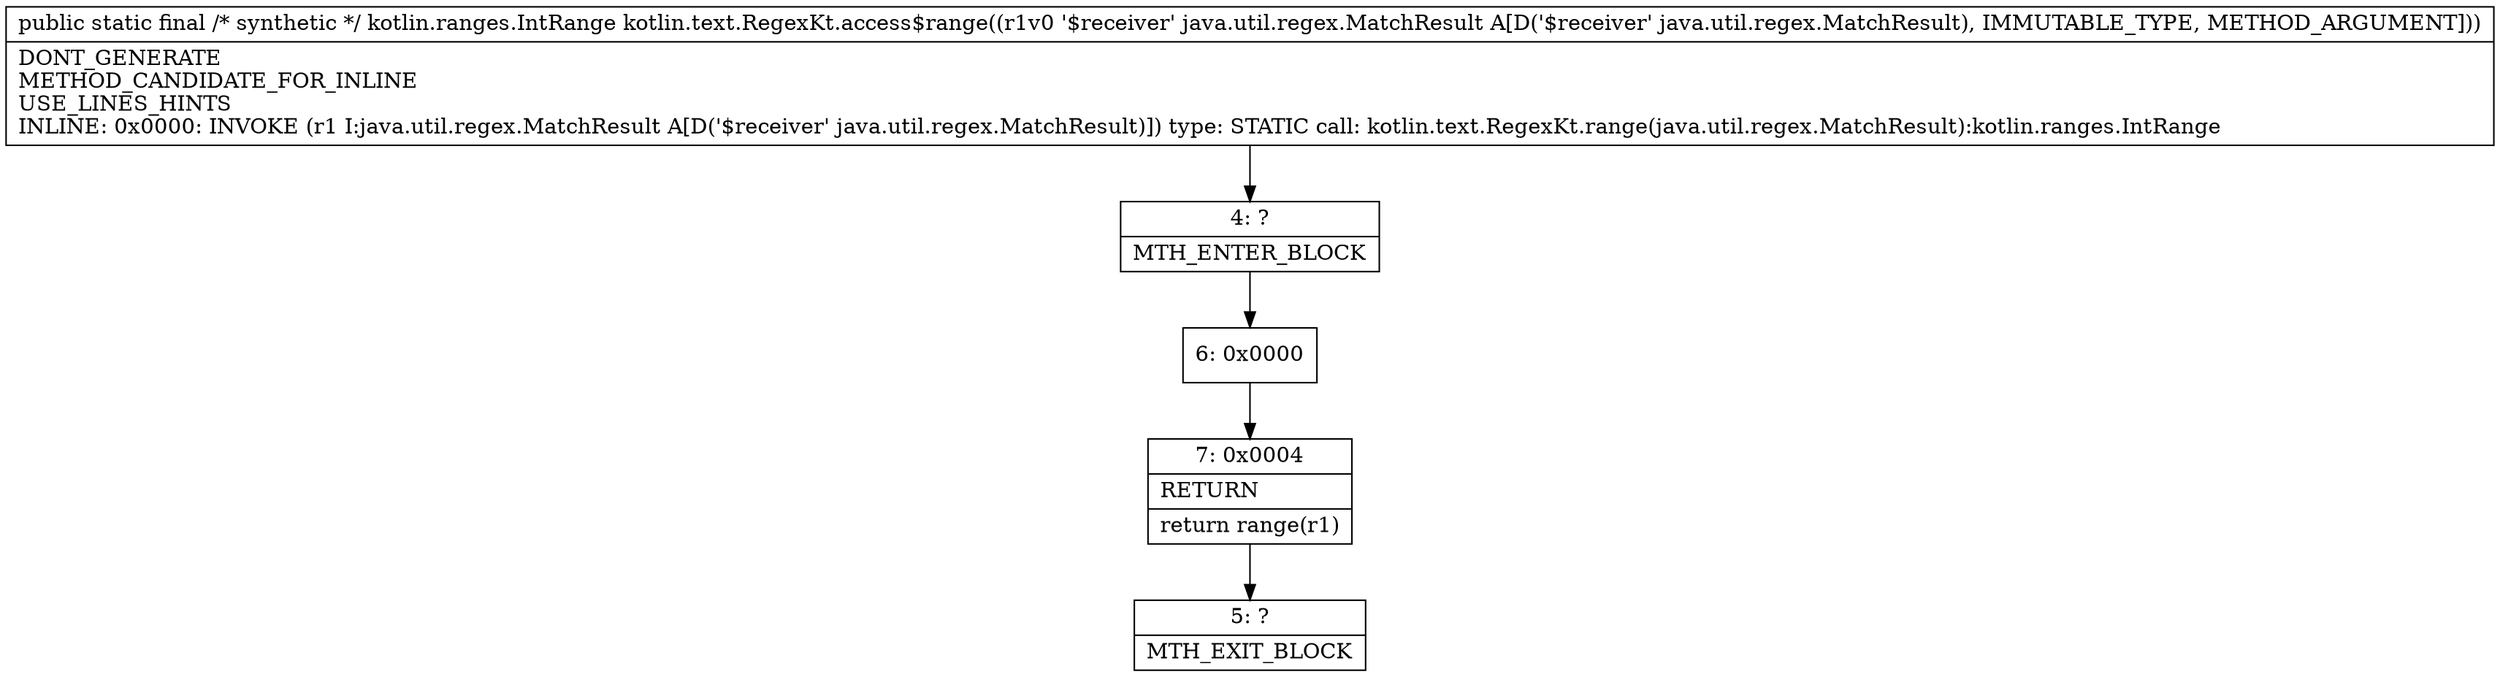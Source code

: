digraph "CFG forkotlin.text.RegexKt.access$range(Ljava\/util\/regex\/MatchResult;)Lkotlin\/ranges\/IntRange;" {
Node_4 [shape=record,label="{4\:\ ?|MTH_ENTER_BLOCK\l}"];
Node_6 [shape=record,label="{6\:\ 0x0000}"];
Node_7 [shape=record,label="{7\:\ 0x0004|RETURN\l|return range(r1)\l}"];
Node_5 [shape=record,label="{5\:\ ?|MTH_EXIT_BLOCK\l}"];
MethodNode[shape=record,label="{public static final \/* synthetic *\/ kotlin.ranges.IntRange kotlin.text.RegexKt.access$range((r1v0 '$receiver' java.util.regex.MatchResult A[D('$receiver' java.util.regex.MatchResult), IMMUTABLE_TYPE, METHOD_ARGUMENT]))  | DONT_GENERATE\lMETHOD_CANDIDATE_FOR_INLINE\lUSE_LINES_HINTS\lINLINE: 0x0000: INVOKE  (r1 I:java.util.regex.MatchResult A[D('$receiver' java.util.regex.MatchResult)]) type: STATIC call: kotlin.text.RegexKt.range(java.util.regex.MatchResult):kotlin.ranges.IntRange\l}"];
MethodNode -> Node_4;Node_4 -> Node_6;
Node_6 -> Node_7;
Node_7 -> Node_5;
}

